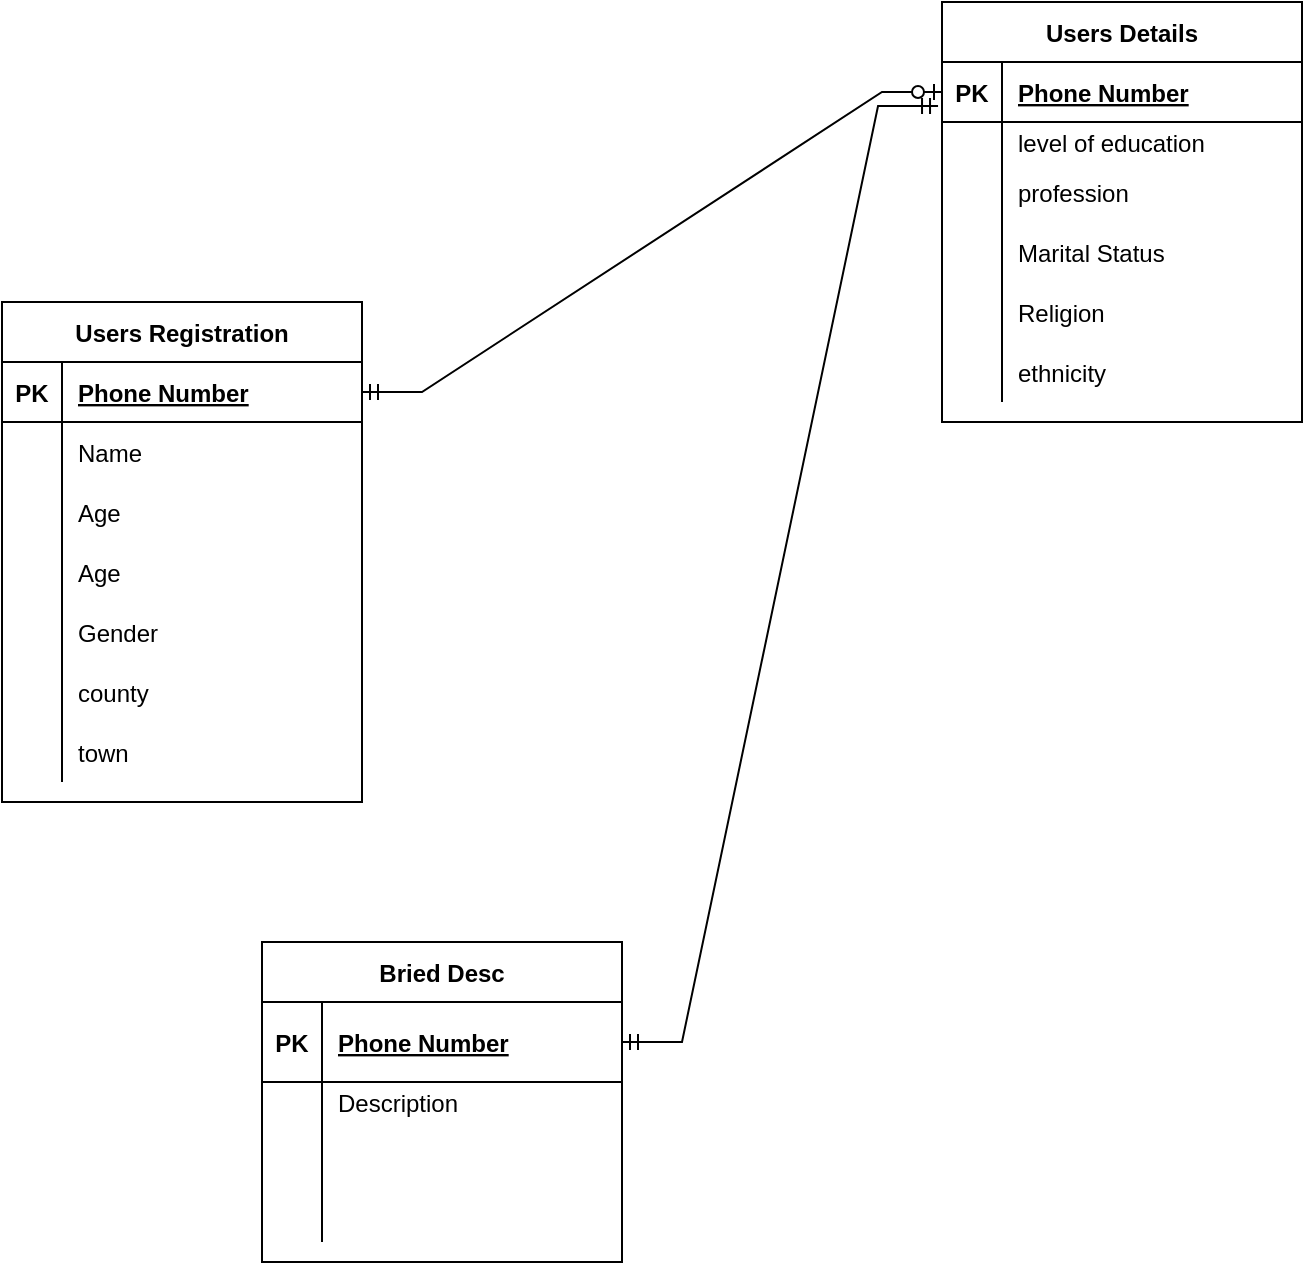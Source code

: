 <mxfile version="17.4.6" type="github">
  <diagram id="PYjFpBcM-lspDEBzEwBi" name="Page-1">
    <mxGraphModel dx="868" dy="488" grid="1" gridSize="10" guides="1" tooltips="1" connect="1" arrows="1" fold="1" page="1" pageScale="1" pageWidth="850" pageHeight="1100" math="0" shadow="0">
      <root>
        <mxCell id="0" />
        <mxCell id="1" parent="0" />
        <mxCell id="GSRzErCGIM5i1Ujb5GGR-1" value="Users Registration" style="shape=table;startSize=30;container=1;collapsible=1;childLayout=tableLayout;fixedRows=1;rowLines=0;fontStyle=1;align=center;resizeLast=1;" vertex="1" parent="1">
          <mxGeometry x="80" y="170" width="180" height="250" as="geometry" />
        </mxCell>
        <mxCell id="GSRzErCGIM5i1Ujb5GGR-2" value="" style="shape=tableRow;horizontal=0;startSize=0;swimlaneHead=0;swimlaneBody=0;fillColor=none;collapsible=0;dropTarget=0;points=[[0,0.5],[1,0.5]];portConstraint=eastwest;top=0;left=0;right=0;bottom=1;" vertex="1" parent="GSRzErCGIM5i1Ujb5GGR-1">
          <mxGeometry y="30" width="180" height="30" as="geometry" />
        </mxCell>
        <mxCell id="GSRzErCGIM5i1Ujb5GGR-3" value="PK" style="shape=partialRectangle;connectable=0;fillColor=none;top=0;left=0;bottom=0;right=0;fontStyle=1;overflow=hidden;" vertex="1" parent="GSRzErCGIM5i1Ujb5GGR-2">
          <mxGeometry width="30" height="30" as="geometry">
            <mxRectangle width="30" height="30" as="alternateBounds" />
          </mxGeometry>
        </mxCell>
        <mxCell id="GSRzErCGIM5i1Ujb5GGR-4" value="Phone Number" style="shape=partialRectangle;connectable=0;fillColor=none;top=0;left=0;bottom=0;right=0;align=left;spacingLeft=6;fontStyle=5;overflow=hidden;" vertex="1" parent="GSRzErCGIM5i1Ujb5GGR-2">
          <mxGeometry x="30" width="150" height="30" as="geometry">
            <mxRectangle width="150" height="30" as="alternateBounds" />
          </mxGeometry>
        </mxCell>
        <mxCell id="GSRzErCGIM5i1Ujb5GGR-5" value="" style="shape=tableRow;horizontal=0;startSize=0;swimlaneHead=0;swimlaneBody=0;fillColor=none;collapsible=0;dropTarget=0;points=[[0,0.5],[1,0.5]];portConstraint=eastwest;top=0;left=0;right=0;bottom=0;" vertex="1" parent="GSRzErCGIM5i1Ujb5GGR-1">
          <mxGeometry y="60" width="180" height="30" as="geometry" />
        </mxCell>
        <mxCell id="GSRzErCGIM5i1Ujb5GGR-6" value="" style="shape=partialRectangle;connectable=0;fillColor=none;top=0;left=0;bottom=0;right=0;editable=1;overflow=hidden;" vertex="1" parent="GSRzErCGIM5i1Ujb5GGR-5">
          <mxGeometry width="30" height="30" as="geometry">
            <mxRectangle width="30" height="30" as="alternateBounds" />
          </mxGeometry>
        </mxCell>
        <mxCell id="GSRzErCGIM5i1Ujb5GGR-7" value="Name" style="shape=partialRectangle;connectable=0;fillColor=none;top=0;left=0;bottom=0;right=0;align=left;spacingLeft=6;overflow=hidden;" vertex="1" parent="GSRzErCGIM5i1Ujb5GGR-5">
          <mxGeometry x="30" width="150" height="30" as="geometry">
            <mxRectangle width="150" height="30" as="alternateBounds" />
          </mxGeometry>
        </mxCell>
        <mxCell id="GSRzErCGIM5i1Ujb5GGR-8" value="" style="shape=tableRow;horizontal=0;startSize=0;swimlaneHead=0;swimlaneBody=0;fillColor=none;collapsible=0;dropTarget=0;points=[[0,0.5],[1,0.5]];portConstraint=eastwest;top=0;left=0;right=0;bottom=0;" vertex="1" parent="GSRzErCGIM5i1Ujb5GGR-1">
          <mxGeometry y="90" width="180" height="30" as="geometry" />
        </mxCell>
        <mxCell id="GSRzErCGIM5i1Ujb5GGR-9" value="" style="shape=partialRectangle;connectable=0;fillColor=none;top=0;left=0;bottom=0;right=0;editable=1;overflow=hidden;" vertex="1" parent="GSRzErCGIM5i1Ujb5GGR-8">
          <mxGeometry width="30" height="30" as="geometry">
            <mxRectangle width="30" height="30" as="alternateBounds" />
          </mxGeometry>
        </mxCell>
        <mxCell id="GSRzErCGIM5i1Ujb5GGR-10" value="Age" style="shape=partialRectangle;connectable=0;fillColor=none;top=0;left=0;bottom=0;right=0;align=left;spacingLeft=6;overflow=hidden;" vertex="1" parent="GSRzErCGIM5i1Ujb5GGR-8">
          <mxGeometry x="30" width="150" height="30" as="geometry">
            <mxRectangle width="150" height="30" as="alternateBounds" />
          </mxGeometry>
        </mxCell>
        <mxCell id="GSRzErCGIM5i1Ujb5GGR-94" value="" style="shape=tableRow;horizontal=0;startSize=0;swimlaneHead=0;swimlaneBody=0;fillColor=none;collapsible=0;dropTarget=0;points=[[0,0.5],[1,0.5]];portConstraint=eastwest;top=0;left=0;right=0;bottom=0;" vertex="1" parent="GSRzErCGIM5i1Ujb5GGR-1">
          <mxGeometry y="120" width="180" height="30" as="geometry" />
        </mxCell>
        <mxCell id="GSRzErCGIM5i1Ujb5GGR-95" value="" style="shape=partialRectangle;connectable=0;fillColor=none;top=0;left=0;bottom=0;right=0;editable=1;overflow=hidden;" vertex="1" parent="GSRzErCGIM5i1Ujb5GGR-94">
          <mxGeometry width="30" height="30" as="geometry">
            <mxRectangle width="30" height="30" as="alternateBounds" />
          </mxGeometry>
        </mxCell>
        <mxCell id="GSRzErCGIM5i1Ujb5GGR-96" value="Age" style="shape=partialRectangle;connectable=0;fillColor=none;top=0;left=0;bottom=0;right=0;align=left;spacingLeft=6;overflow=hidden;" vertex="1" parent="GSRzErCGIM5i1Ujb5GGR-94">
          <mxGeometry x="30" width="150" height="30" as="geometry">
            <mxRectangle width="150" height="30" as="alternateBounds" />
          </mxGeometry>
        </mxCell>
        <mxCell id="GSRzErCGIM5i1Ujb5GGR-11" value="" style="shape=tableRow;horizontal=0;startSize=0;swimlaneHead=0;swimlaneBody=0;fillColor=none;collapsible=0;dropTarget=0;points=[[0,0.5],[1,0.5]];portConstraint=eastwest;top=0;left=0;right=0;bottom=0;" vertex="1" parent="GSRzErCGIM5i1Ujb5GGR-1">
          <mxGeometry y="150" width="180" height="30" as="geometry" />
        </mxCell>
        <mxCell id="GSRzErCGIM5i1Ujb5GGR-12" value="" style="shape=partialRectangle;connectable=0;fillColor=none;top=0;left=0;bottom=0;right=0;editable=1;overflow=hidden;" vertex="1" parent="GSRzErCGIM5i1Ujb5GGR-11">
          <mxGeometry width="30" height="30" as="geometry">
            <mxRectangle width="30" height="30" as="alternateBounds" />
          </mxGeometry>
        </mxCell>
        <mxCell id="GSRzErCGIM5i1Ujb5GGR-13" value="Gender" style="shape=partialRectangle;connectable=0;fillColor=none;top=0;left=0;bottom=0;right=0;align=left;spacingLeft=6;overflow=hidden;" vertex="1" parent="GSRzErCGIM5i1Ujb5GGR-11">
          <mxGeometry x="30" width="150" height="30" as="geometry">
            <mxRectangle width="150" height="30" as="alternateBounds" />
          </mxGeometry>
        </mxCell>
        <mxCell id="GSRzErCGIM5i1Ujb5GGR-27" value="" style="shape=tableRow;horizontal=0;startSize=0;swimlaneHead=0;swimlaneBody=0;fillColor=none;collapsible=0;dropTarget=0;points=[[0,0.5],[1,0.5]];portConstraint=eastwest;top=0;left=0;right=0;bottom=0;" vertex="1" parent="GSRzErCGIM5i1Ujb5GGR-1">
          <mxGeometry y="180" width="180" height="30" as="geometry" />
        </mxCell>
        <mxCell id="GSRzErCGIM5i1Ujb5GGR-28" value="" style="shape=partialRectangle;connectable=0;fillColor=none;top=0;left=0;bottom=0;right=0;editable=1;overflow=hidden;" vertex="1" parent="GSRzErCGIM5i1Ujb5GGR-27">
          <mxGeometry width="30" height="30" as="geometry">
            <mxRectangle width="30" height="30" as="alternateBounds" />
          </mxGeometry>
        </mxCell>
        <mxCell id="GSRzErCGIM5i1Ujb5GGR-29" value="county" style="shape=partialRectangle;connectable=0;fillColor=none;top=0;left=0;bottom=0;right=0;align=left;spacingLeft=6;overflow=hidden;" vertex="1" parent="GSRzErCGIM5i1Ujb5GGR-27">
          <mxGeometry x="30" width="150" height="30" as="geometry">
            <mxRectangle width="150" height="30" as="alternateBounds" />
          </mxGeometry>
        </mxCell>
        <mxCell id="GSRzErCGIM5i1Ujb5GGR-30" value="" style="shape=tableRow;horizontal=0;startSize=0;swimlaneHead=0;swimlaneBody=0;fillColor=none;collapsible=0;dropTarget=0;points=[[0,0.5],[1,0.5]];portConstraint=eastwest;top=0;left=0;right=0;bottom=0;" vertex="1" parent="GSRzErCGIM5i1Ujb5GGR-1">
          <mxGeometry y="210" width="180" height="30" as="geometry" />
        </mxCell>
        <mxCell id="GSRzErCGIM5i1Ujb5GGR-31" value="" style="shape=partialRectangle;connectable=0;fillColor=none;top=0;left=0;bottom=0;right=0;editable=1;overflow=hidden;" vertex="1" parent="GSRzErCGIM5i1Ujb5GGR-30">
          <mxGeometry width="30" height="30" as="geometry">
            <mxRectangle width="30" height="30" as="alternateBounds" />
          </mxGeometry>
        </mxCell>
        <mxCell id="GSRzErCGIM5i1Ujb5GGR-32" value="town" style="shape=partialRectangle;connectable=0;fillColor=none;top=0;left=0;bottom=0;right=0;align=left;spacingLeft=6;overflow=hidden;" vertex="1" parent="GSRzErCGIM5i1Ujb5GGR-30">
          <mxGeometry x="30" width="150" height="30" as="geometry">
            <mxRectangle width="150" height="30" as="alternateBounds" />
          </mxGeometry>
        </mxCell>
        <mxCell id="GSRzErCGIM5i1Ujb5GGR-14" value="Users Details" style="shape=table;startSize=30;container=1;collapsible=1;childLayout=tableLayout;fixedRows=1;rowLines=0;fontStyle=1;align=center;resizeLast=1;" vertex="1" parent="1">
          <mxGeometry x="550" y="20" width="180" height="210" as="geometry" />
        </mxCell>
        <mxCell id="GSRzErCGIM5i1Ujb5GGR-15" value="" style="shape=tableRow;horizontal=0;startSize=0;swimlaneHead=0;swimlaneBody=0;fillColor=none;collapsible=0;dropTarget=0;points=[[0,0.5],[1,0.5]];portConstraint=eastwest;top=0;left=0;right=0;bottom=1;" vertex="1" parent="GSRzErCGIM5i1Ujb5GGR-14">
          <mxGeometry y="30" width="180" height="30" as="geometry" />
        </mxCell>
        <mxCell id="GSRzErCGIM5i1Ujb5GGR-16" value="PK" style="shape=partialRectangle;connectable=0;fillColor=none;top=0;left=0;bottom=0;right=0;fontStyle=1;overflow=hidden;" vertex="1" parent="GSRzErCGIM5i1Ujb5GGR-15">
          <mxGeometry width="30" height="30" as="geometry">
            <mxRectangle width="30" height="30" as="alternateBounds" />
          </mxGeometry>
        </mxCell>
        <mxCell id="GSRzErCGIM5i1Ujb5GGR-17" value="Phone Number" style="shape=partialRectangle;connectable=0;fillColor=none;top=0;left=0;bottom=0;right=0;align=left;spacingLeft=6;fontStyle=5;overflow=hidden;" vertex="1" parent="GSRzErCGIM5i1Ujb5GGR-15">
          <mxGeometry x="30" width="150" height="30" as="geometry">
            <mxRectangle width="150" height="30" as="alternateBounds" />
          </mxGeometry>
        </mxCell>
        <mxCell id="GSRzErCGIM5i1Ujb5GGR-18" value="" style="shape=tableRow;horizontal=0;startSize=0;swimlaneHead=0;swimlaneBody=0;fillColor=none;collapsible=0;dropTarget=0;points=[[0,0.5],[1,0.5]];portConstraint=eastwest;top=0;left=0;right=0;bottom=0;" vertex="1" parent="GSRzErCGIM5i1Ujb5GGR-14">
          <mxGeometry y="60" width="180" height="20" as="geometry" />
        </mxCell>
        <mxCell id="GSRzErCGIM5i1Ujb5GGR-19" value="" style="shape=partialRectangle;connectable=0;fillColor=none;top=0;left=0;bottom=0;right=0;editable=1;overflow=hidden;" vertex="1" parent="GSRzErCGIM5i1Ujb5GGR-18">
          <mxGeometry width="30" height="20" as="geometry">
            <mxRectangle width="30" height="20" as="alternateBounds" />
          </mxGeometry>
        </mxCell>
        <mxCell id="GSRzErCGIM5i1Ujb5GGR-20" value="level of education" style="shape=partialRectangle;connectable=0;fillColor=none;top=0;left=0;bottom=0;right=0;align=left;spacingLeft=6;overflow=hidden;" vertex="1" parent="GSRzErCGIM5i1Ujb5GGR-18">
          <mxGeometry x="30" width="150" height="20" as="geometry">
            <mxRectangle width="150" height="20" as="alternateBounds" />
          </mxGeometry>
        </mxCell>
        <mxCell id="GSRzErCGIM5i1Ujb5GGR-21" value="" style="shape=tableRow;horizontal=0;startSize=0;swimlaneHead=0;swimlaneBody=0;fillColor=none;collapsible=0;dropTarget=0;points=[[0,0.5],[1,0.5]];portConstraint=eastwest;top=0;left=0;right=0;bottom=0;" vertex="1" parent="GSRzErCGIM5i1Ujb5GGR-14">
          <mxGeometry y="80" width="180" height="30" as="geometry" />
        </mxCell>
        <mxCell id="GSRzErCGIM5i1Ujb5GGR-22" value="" style="shape=partialRectangle;connectable=0;fillColor=none;top=0;left=0;bottom=0;right=0;editable=1;overflow=hidden;" vertex="1" parent="GSRzErCGIM5i1Ujb5GGR-21">
          <mxGeometry width="30" height="30" as="geometry">
            <mxRectangle width="30" height="30" as="alternateBounds" />
          </mxGeometry>
        </mxCell>
        <mxCell id="GSRzErCGIM5i1Ujb5GGR-23" value="profession" style="shape=partialRectangle;connectable=0;fillColor=none;top=0;left=0;bottom=0;right=0;align=left;spacingLeft=6;overflow=hidden;" vertex="1" parent="GSRzErCGIM5i1Ujb5GGR-21">
          <mxGeometry x="30" width="150" height="30" as="geometry">
            <mxRectangle width="150" height="30" as="alternateBounds" />
          </mxGeometry>
        </mxCell>
        <mxCell id="GSRzErCGIM5i1Ujb5GGR-24" value="" style="shape=tableRow;horizontal=0;startSize=0;swimlaneHead=0;swimlaneBody=0;fillColor=none;collapsible=0;dropTarget=0;points=[[0,0.5],[1,0.5]];portConstraint=eastwest;top=0;left=0;right=0;bottom=0;" vertex="1" parent="GSRzErCGIM5i1Ujb5GGR-14">
          <mxGeometry y="110" width="180" height="30" as="geometry" />
        </mxCell>
        <mxCell id="GSRzErCGIM5i1Ujb5GGR-25" value="" style="shape=partialRectangle;connectable=0;fillColor=none;top=0;left=0;bottom=0;right=0;editable=1;overflow=hidden;" vertex="1" parent="GSRzErCGIM5i1Ujb5GGR-24">
          <mxGeometry width="30" height="30" as="geometry">
            <mxRectangle width="30" height="30" as="alternateBounds" />
          </mxGeometry>
        </mxCell>
        <mxCell id="GSRzErCGIM5i1Ujb5GGR-26" value="Marital Status" style="shape=partialRectangle;connectable=0;fillColor=none;top=0;left=0;bottom=0;right=0;align=left;spacingLeft=6;overflow=hidden;" vertex="1" parent="GSRzErCGIM5i1Ujb5GGR-24">
          <mxGeometry x="30" width="150" height="30" as="geometry">
            <mxRectangle width="150" height="30" as="alternateBounds" />
          </mxGeometry>
        </mxCell>
        <mxCell id="GSRzErCGIM5i1Ujb5GGR-33" value="" style="shape=tableRow;horizontal=0;startSize=0;swimlaneHead=0;swimlaneBody=0;fillColor=none;collapsible=0;dropTarget=0;points=[[0,0.5],[1,0.5]];portConstraint=eastwest;top=0;left=0;right=0;bottom=0;" vertex="1" parent="GSRzErCGIM5i1Ujb5GGR-14">
          <mxGeometry y="140" width="180" height="30" as="geometry" />
        </mxCell>
        <mxCell id="GSRzErCGIM5i1Ujb5GGR-34" value="" style="shape=partialRectangle;connectable=0;fillColor=none;top=0;left=0;bottom=0;right=0;editable=1;overflow=hidden;" vertex="1" parent="GSRzErCGIM5i1Ujb5GGR-33">
          <mxGeometry width="30" height="30" as="geometry">
            <mxRectangle width="30" height="30" as="alternateBounds" />
          </mxGeometry>
        </mxCell>
        <mxCell id="GSRzErCGIM5i1Ujb5GGR-35" value="Religion" style="shape=partialRectangle;connectable=0;fillColor=none;top=0;left=0;bottom=0;right=0;align=left;spacingLeft=6;overflow=hidden;" vertex="1" parent="GSRzErCGIM5i1Ujb5GGR-33">
          <mxGeometry x="30" width="150" height="30" as="geometry">
            <mxRectangle width="150" height="30" as="alternateBounds" />
          </mxGeometry>
        </mxCell>
        <mxCell id="GSRzErCGIM5i1Ujb5GGR-52" value="" style="shape=tableRow;horizontal=0;startSize=0;swimlaneHead=0;swimlaneBody=0;fillColor=none;collapsible=0;dropTarget=0;points=[[0,0.5],[1,0.5]];portConstraint=eastwest;top=0;left=0;right=0;bottom=0;" vertex="1" parent="GSRzErCGIM5i1Ujb5GGR-14">
          <mxGeometry y="170" width="180" height="30" as="geometry" />
        </mxCell>
        <mxCell id="GSRzErCGIM5i1Ujb5GGR-53" value="" style="shape=partialRectangle;connectable=0;fillColor=none;top=0;left=0;bottom=0;right=0;editable=1;overflow=hidden;" vertex="1" parent="GSRzErCGIM5i1Ujb5GGR-52">
          <mxGeometry width="30" height="30" as="geometry">
            <mxRectangle width="30" height="30" as="alternateBounds" />
          </mxGeometry>
        </mxCell>
        <mxCell id="GSRzErCGIM5i1Ujb5GGR-54" value="ethnicity" style="shape=partialRectangle;connectable=0;fillColor=none;top=0;left=0;bottom=0;right=0;align=left;spacingLeft=6;overflow=hidden;" vertex="1" parent="GSRzErCGIM5i1Ujb5GGR-52">
          <mxGeometry x="30" width="150" height="30" as="geometry">
            <mxRectangle width="150" height="30" as="alternateBounds" />
          </mxGeometry>
        </mxCell>
        <mxCell id="GSRzErCGIM5i1Ujb5GGR-65" value="Bried Desc" style="shape=table;startSize=30;container=1;collapsible=1;childLayout=tableLayout;fixedRows=1;rowLines=0;fontStyle=1;align=center;resizeLast=1;" vertex="1" parent="1">
          <mxGeometry x="210" y="490" width="180" height="160" as="geometry" />
        </mxCell>
        <mxCell id="GSRzErCGIM5i1Ujb5GGR-66" value="" style="shape=tableRow;horizontal=0;startSize=0;swimlaneHead=0;swimlaneBody=0;fillColor=none;collapsible=0;dropTarget=0;points=[[0,0.5],[1,0.5]];portConstraint=eastwest;top=0;left=0;right=0;bottom=1;" vertex="1" parent="GSRzErCGIM5i1Ujb5GGR-65">
          <mxGeometry y="30" width="180" height="40" as="geometry" />
        </mxCell>
        <mxCell id="GSRzErCGIM5i1Ujb5GGR-67" value="PK" style="shape=partialRectangle;connectable=0;fillColor=none;top=0;left=0;bottom=0;right=0;fontStyle=1;overflow=hidden;" vertex="1" parent="GSRzErCGIM5i1Ujb5GGR-66">
          <mxGeometry width="30" height="40" as="geometry">
            <mxRectangle width="30" height="40" as="alternateBounds" />
          </mxGeometry>
        </mxCell>
        <mxCell id="GSRzErCGIM5i1Ujb5GGR-68" value="Phone Number" style="shape=partialRectangle;connectable=0;fillColor=none;top=0;left=0;bottom=0;right=0;align=left;spacingLeft=6;fontStyle=5;overflow=hidden;" vertex="1" parent="GSRzErCGIM5i1Ujb5GGR-66">
          <mxGeometry x="30" width="150" height="40" as="geometry">
            <mxRectangle width="150" height="40" as="alternateBounds" />
          </mxGeometry>
        </mxCell>
        <mxCell id="GSRzErCGIM5i1Ujb5GGR-69" value="" style="shape=tableRow;horizontal=0;startSize=0;swimlaneHead=0;swimlaneBody=0;fillColor=none;collapsible=0;dropTarget=0;points=[[0,0.5],[1,0.5]];portConstraint=eastwest;top=0;left=0;right=0;bottom=0;" vertex="1" parent="GSRzErCGIM5i1Ujb5GGR-65">
          <mxGeometry y="70" width="180" height="20" as="geometry" />
        </mxCell>
        <mxCell id="GSRzErCGIM5i1Ujb5GGR-70" value="" style="shape=partialRectangle;connectable=0;fillColor=none;top=0;left=0;bottom=0;right=0;editable=1;overflow=hidden;" vertex="1" parent="GSRzErCGIM5i1Ujb5GGR-69">
          <mxGeometry width="30" height="20" as="geometry">
            <mxRectangle width="30" height="20" as="alternateBounds" />
          </mxGeometry>
        </mxCell>
        <mxCell id="GSRzErCGIM5i1Ujb5GGR-71" value="Description" style="shape=partialRectangle;connectable=0;fillColor=none;top=0;left=0;bottom=0;right=0;align=left;spacingLeft=6;overflow=hidden;" vertex="1" parent="GSRzErCGIM5i1Ujb5GGR-69">
          <mxGeometry x="30" width="150" height="20" as="geometry">
            <mxRectangle width="150" height="20" as="alternateBounds" />
          </mxGeometry>
        </mxCell>
        <mxCell id="GSRzErCGIM5i1Ujb5GGR-72" value="" style="shape=tableRow;horizontal=0;startSize=0;swimlaneHead=0;swimlaneBody=0;fillColor=none;collapsible=0;dropTarget=0;points=[[0,0.5],[1,0.5]];portConstraint=eastwest;top=0;left=0;right=0;bottom=0;" vertex="1" parent="GSRzErCGIM5i1Ujb5GGR-65">
          <mxGeometry y="90" width="180" height="30" as="geometry" />
        </mxCell>
        <mxCell id="GSRzErCGIM5i1Ujb5GGR-73" value="" style="shape=partialRectangle;connectable=0;fillColor=none;top=0;left=0;bottom=0;right=0;editable=1;overflow=hidden;" vertex="1" parent="GSRzErCGIM5i1Ujb5GGR-72">
          <mxGeometry width="30" height="30" as="geometry">
            <mxRectangle width="30" height="30" as="alternateBounds" />
          </mxGeometry>
        </mxCell>
        <mxCell id="GSRzErCGIM5i1Ujb5GGR-74" value="" style="shape=partialRectangle;connectable=0;fillColor=none;top=0;left=0;bottom=0;right=0;align=left;spacingLeft=6;overflow=hidden;" vertex="1" parent="GSRzErCGIM5i1Ujb5GGR-72">
          <mxGeometry x="30" width="150" height="30" as="geometry">
            <mxRectangle width="150" height="30" as="alternateBounds" />
          </mxGeometry>
        </mxCell>
        <mxCell id="GSRzErCGIM5i1Ujb5GGR-75" value="" style="shape=tableRow;horizontal=0;startSize=0;swimlaneHead=0;swimlaneBody=0;fillColor=none;collapsible=0;dropTarget=0;points=[[0,0.5],[1,0.5]];portConstraint=eastwest;top=0;left=0;right=0;bottom=0;" vertex="1" parent="GSRzErCGIM5i1Ujb5GGR-65">
          <mxGeometry y="120" width="180" height="30" as="geometry" />
        </mxCell>
        <mxCell id="GSRzErCGIM5i1Ujb5GGR-76" value="" style="shape=partialRectangle;connectable=0;fillColor=none;top=0;left=0;bottom=0;right=0;editable=1;overflow=hidden;" vertex="1" parent="GSRzErCGIM5i1Ujb5GGR-75">
          <mxGeometry width="30" height="30" as="geometry">
            <mxRectangle width="30" height="30" as="alternateBounds" />
          </mxGeometry>
        </mxCell>
        <mxCell id="GSRzErCGIM5i1Ujb5GGR-77" value="" style="shape=partialRectangle;connectable=0;fillColor=none;top=0;left=0;bottom=0;right=0;align=left;spacingLeft=6;overflow=hidden;" vertex="1" parent="GSRzErCGIM5i1Ujb5GGR-75">
          <mxGeometry x="30" width="150" height="30" as="geometry">
            <mxRectangle width="150" height="30" as="alternateBounds" />
          </mxGeometry>
        </mxCell>
        <mxCell id="GSRzErCGIM5i1Ujb5GGR-93" value="" style="edgeStyle=entityRelationEdgeStyle;fontSize=12;html=1;endArrow=ERzeroToOne;startArrow=ERmandOne;rounded=0;entryX=0;entryY=0.5;entryDx=0;entryDy=0;exitX=1;exitY=0.5;exitDx=0;exitDy=0;" edge="1" parent="1" source="GSRzErCGIM5i1Ujb5GGR-2" target="GSRzErCGIM5i1Ujb5GGR-15">
          <mxGeometry width="100" height="100" relative="1" as="geometry">
            <mxPoint x="280" y="280" as="sourcePoint" />
            <mxPoint x="380" y="180" as="targetPoint" />
          </mxGeometry>
        </mxCell>
        <mxCell id="GSRzErCGIM5i1Ujb5GGR-97" value="" style="edgeStyle=entityRelationEdgeStyle;fontSize=12;html=1;endArrow=ERmandOne;startArrow=ERmandOne;rounded=0;entryX=-0.011;entryY=0.733;entryDx=0;entryDy=0;entryPerimeter=0;exitX=1;exitY=0.5;exitDx=0;exitDy=0;" edge="1" parent="1" source="GSRzErCGIM5i1Ujb5GGR-66" target="GSRzErCGIM5i1Ujb5GGR-15">
          <mxGeometry width="100" height="100" relative="1" as="geometry">
            <mxPoint x="470" y="410" as="sourcePoint" />
            <mxPoint x="570" y="310" as="targetPoint" />
          </mxGeometry>
        </mxCell>
      </root>
    </mxGraphModel>
  </diagram>
</mxfile>
